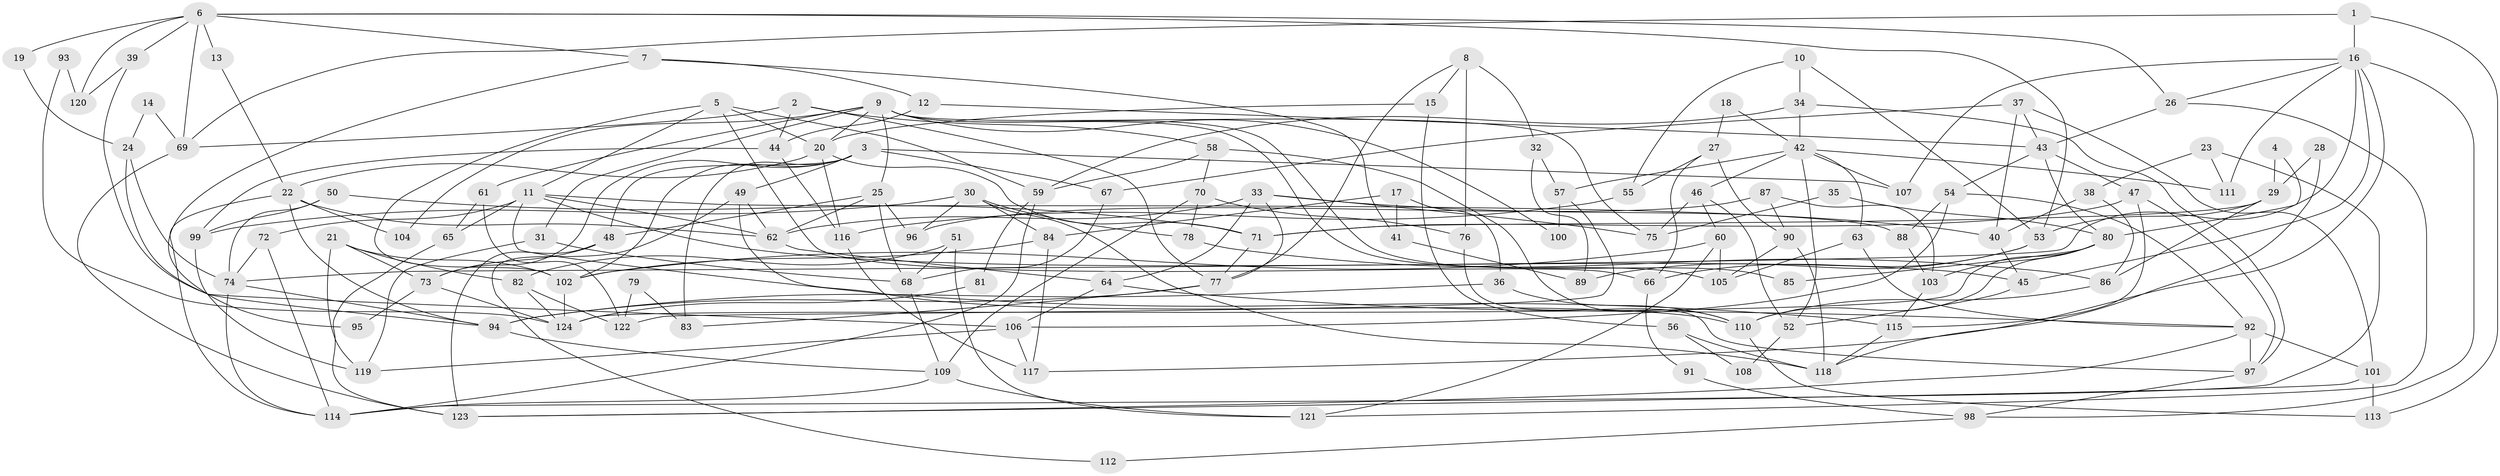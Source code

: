 // Generated by graph-tools (version 1.1) at 2025/11/02/27/25 16:11:19]
// undirected, 124 vertices, 248 edges
graph export_dot {
graph [start="1"]
  node [color=gray90,style=filled];
  1;
  2;
  3;
  4;
  5;
  6;
  7;
  8;
  9;
  10;
  11;
  12;
  13;
  14;
  15;
  16;
  17;
  18;
  19;
  20;
  21;
  22;
  23;
  24;
  25;
  26;
  27;
  28;
  29;
  30;
  31;
  32;
  33;
  34;
  35;
  36;
  37;
  38;
  39;
  40;
  41;
  42;
  43;
  44;
  45;
  46;
  47;
  48;
  49;
  50;
  51;
  52;
  53;
  54;
  55;
  56;
  57;
  58;
  59;
  60;
  61;
  62;
  63;
  64;
  65;
  66;
  67;
  68;
  69;
  70;
  71;
  72;
  73;
  74;
  75;
  76;
  77;
  78;
  79;
  80;
  81;
  82;
  83;
  84;
  85;
  86;
  87;
  88;
  89;
  90;
  91;
  92;
  93;
  94;
  95;
  96;
  97;
  98;
  99;
  100;
  101;
  102;
  103;
  104;
  105;
  106;
  107;
  108;
  109;
  110;
  111;
  112;
  113;
  114;
  115;
  116;
  117;
  118;
  119;
  120;
  121;
  122;
  123;
  124;
  1 -- 69;
  1 -- 113;
  1 -- 16;
  2 -- 77;
  2 -- 58;
  2 -- 44;
  2 -- 69;
  3 -- 67;
  3 -- 107;
  3 -- 48;
  3 -- 49;
  3 -- 73;
  3 -- 83;
  3 -- 102;
  4 -- 29;
  4 -- 80;
  5 -- 11;
  5 -- 20;
  5 -- 59;
  5 -- 66;
  5 -- 102;
  6 -- 26;
  6 -- 69;
  6 -- 7;
  6 -- 13;
  6 -- 19;
  6 -- 39;
  6 -- 53;
  6 -- 120;
  7 -- 12;
  7 -- 41;
  7 -- 95;
  8 -- 76;
  8 -- 77;
  8 -- 15;
  8 -- 32;
  9 -- 25;
  9 -- 20;
  9 -- 31;
  9 -- 61;
  9 -- 75;
  9 -- 85;
  9 -- 100;
  9 -- 104;
  9 -- 105;
  10 -- 53;
  10 -- 34;
  10 -- 55;
  11 -- 88;
  11 -- 62;
  11 -- 45;
  11 -- 65;
  11 -- 72;
  11 -- 115;
  12 -- 44;
  12 -- 43;
  13 -- 22;
  14 -- 24;
  14 -- 69;
  15 -- 20;
  15 -- 56;
  16 -- 117;
  16 -- 26;
  16 -- 45;
  16 -- 74;
  16 -- 98;
  16 -- 107;
  16 -- 111;
  17 -- 41;
  17 -- 84;
  17 -- 36;
  18 -- 42;
  18 -- 27;
  19 -- 24;
  20 -- 22;
  20 -- 71;
  20 -- 116;
  21 -- 102;
  21 -- 119;
  21 -- 73;
  21 -- 82;
  22 -- 94;
  22 -- 114;
  22 -- 62;
  22 -- 104;
  23 -- 114;
  23 -- 111;
  23 -- 38;
  24 -- 74;
  24 -- 94;
  25 -- 48;
  25 -- 62;
  25 -- 68;
  25 -- 96;
  26 -- 121;
  26 -- 43;
  27 -- 55;
  27 -- 66;
  27 -- 90;
  28 -- 118;
  28 -- 29;
  29 -- 86;
  29 -- 71;
  29 -- 53;
  30 -- 99;
  30 -- 96;
  30 -- 78;
  30 -- 84;
  30 -- 118;
  31 -- 68;
  31 -- 119;
  32 -- 57;
  32 -- 89;
  33 -- 75;
  33 -- 62;
  33 -- 40;
  33 -- 64;
  33 -- 77;
  34 -- 59;
  34 -- 42;
  34 -- 97;
  35 -- 75;
  35 -- 80;
  36 -- 94;
  36 -- 110;
  37 -- 40;
  37 -- 43;
  37 -- 67;
  37 -- 101;
  38 -- 40;
  38 -- 86;
  39 -- 106;
  39 -- 120;
  40 -- 45;
  41 -- 89;
  42 -- 46;
  42 -- 63;
  42 -- 52;
  42 -- 57;
  42 -- 107;
  42 -- 111;
  43 -- 54;
  43 -- 47;
  43 -- 80;
  44 -- 116;
  44 -- 99;
  45 -- 52;
  46 -- 52;
  46 -- 60;
  46 -- 75;
  47 -- 97;
  47 -- 71;
  47 -- 115;
  48 -- 73;
  48 -- 123;
  49 -- 110;
  49 -- 62;
  49 -- 112;
  50 -- 74;
  50 -- 71;
  50 -- 99;
  51 -- 82;
  51 -- 68;
  51 -- 121;
  52 -- 108;
  53 -- 66;
  53 -- 89;
  54 -- 92;
  54 -- 106;
  54 -- 88;
  55 -- 116;
  56 -- 118;
  56 -- 108;
  57 -- 122;
  57 -- 100;
  58 -- 110;
  58 -- 59;
  58 -- 70;
  59 -- 114;
  59 -- 81;
  60 -- 102;
  60 -- 105;
  60 -- 121;
  61 -- 65;
  61 -- 122;
  62 -- 64;
  63 -- 92;
  63 -- 105;
  64 -- 92;
  64 -- 106;
  65 -- 123;
  66 -- 91;
  67 -- 68;
  68 -- 109;
  69 -- 123;
  70 -- 78;
  70 -- 76;
  70 -- 109;
  71 -- 77;
  72 -- 74;
  72 -- 114;
  73 -- 95;
  73 -- 124;
  74 -- 114;
  74 -- 94;
  76 -- 97;
  77 -- 94;
  77 -- 83;
  78 -- 86;
  79 -- 122;
  79 -- 83;
  80 -- 124;
  80 -- 85;
  80 -- 103;
  80 -- 110;
  81 -- 124;
  82 -- 124;
  82 -- 122;
  84 -- 102;
  84 -- 117;
  86 -- 110;
  87 -- 103;
  87 -- 90;
  87 -- 96;
  88 -- 103;
  90 -- 118;
  90 -- 105;
  91 -- 98;
  92 -- 101;
  92 -- 97;
  92 -- 123;
  93 -- 120;
  93 -- 124;
  94 -- 109;
  97 -- 98;
  98 -- 112;
  99 -- 119;
  101 -- 123;
  101 -- 113;
  102 -- 124;
  103 -- 115;
  106 -- 119;
  106 -- 117;
  109 -- 121;
  109 -- 114;
  110 -- 113;
  115 -- 118;
  116 -- 117;
}
